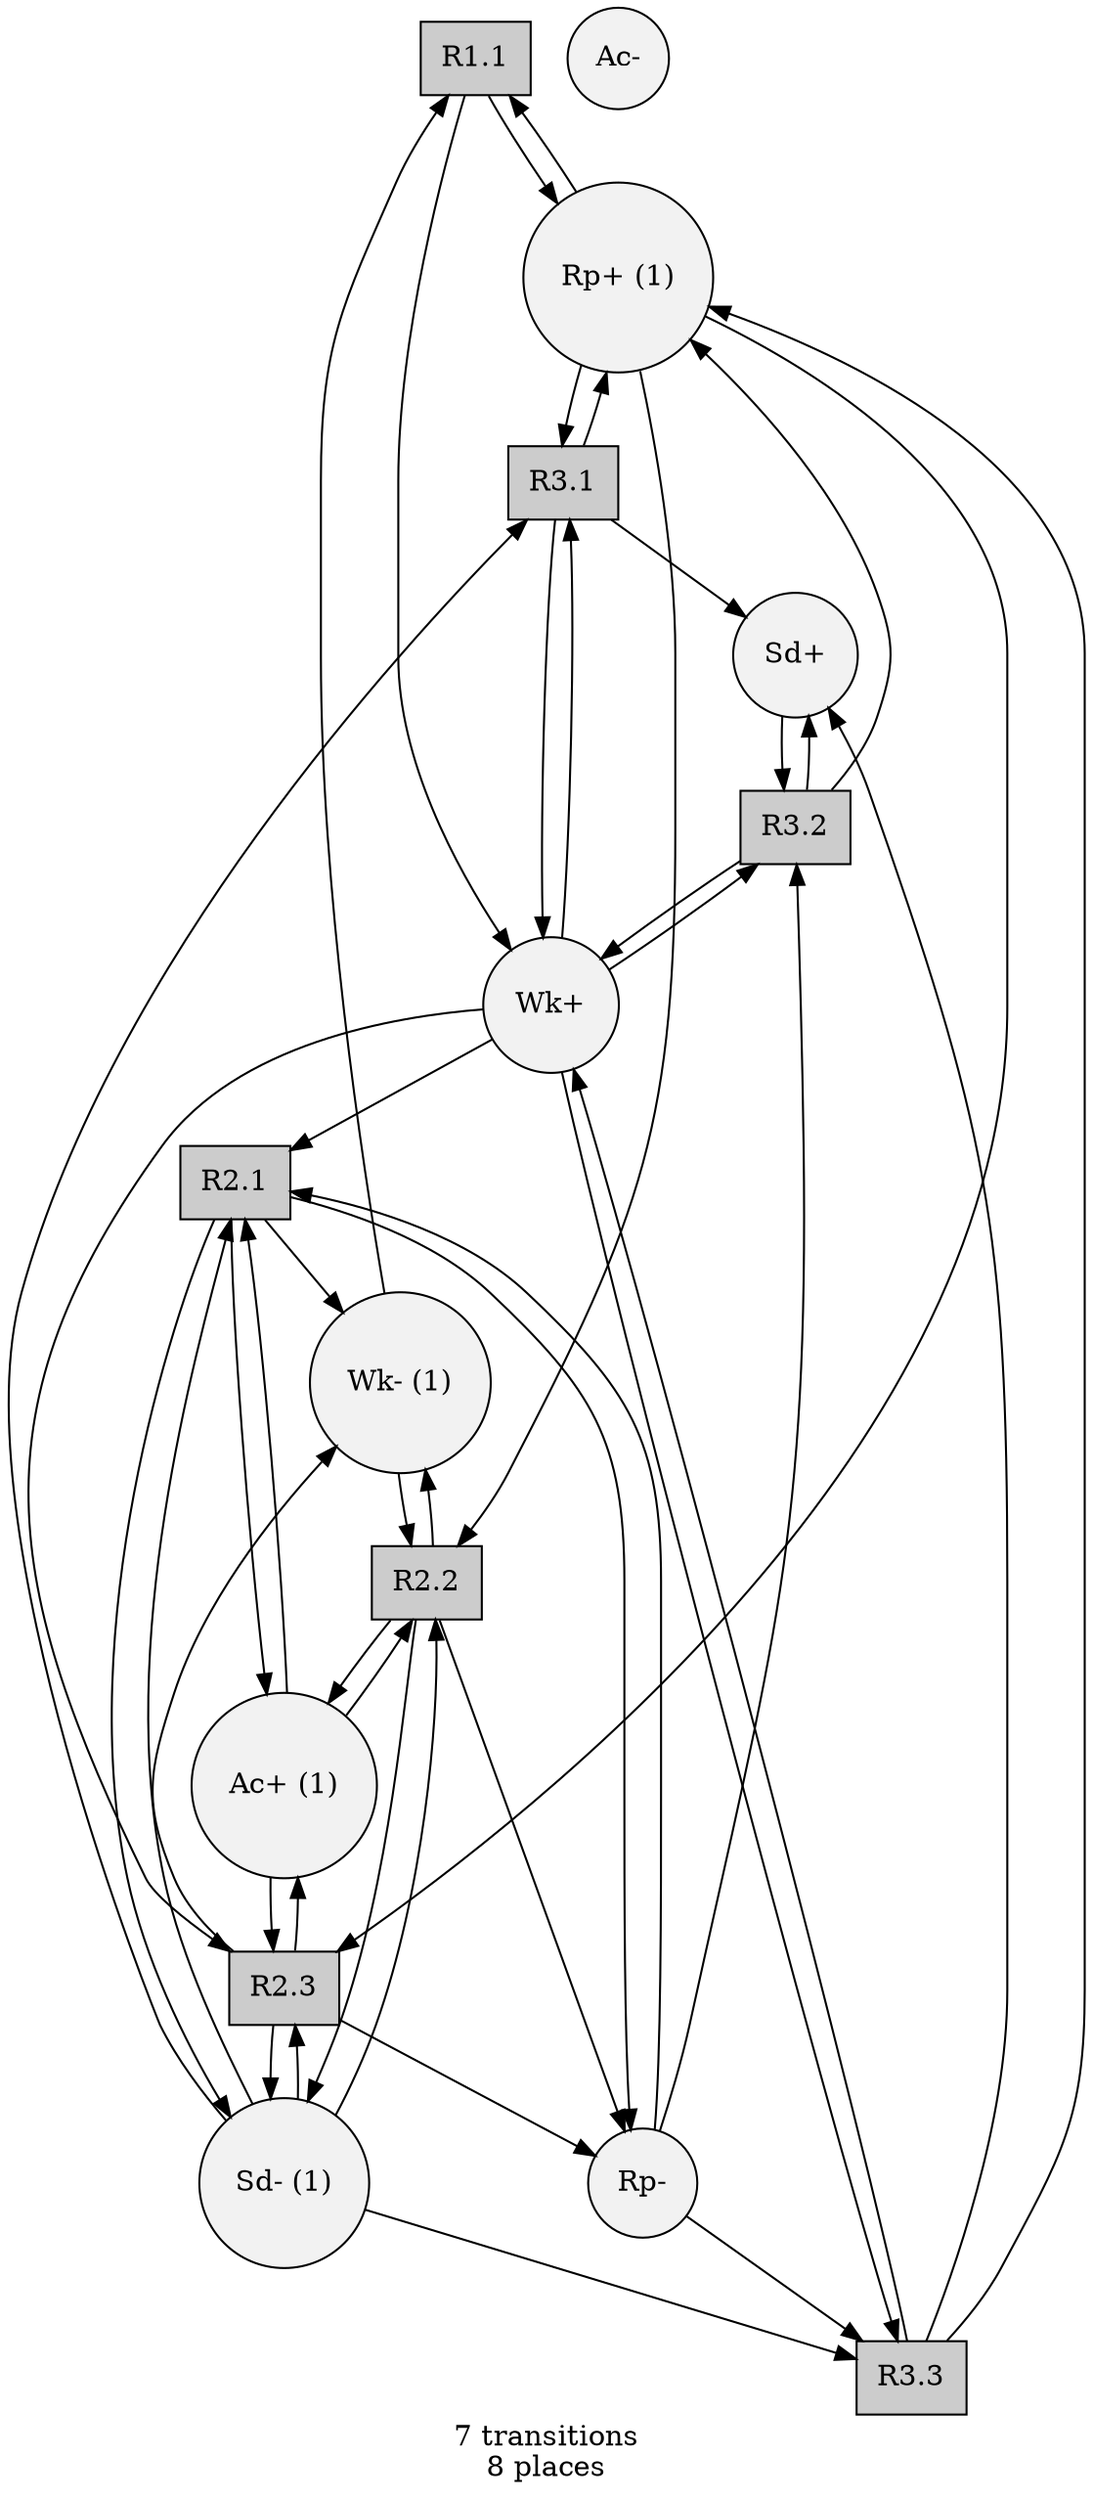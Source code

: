 digraph {
	/* transitions */
	node	[shape=box style=filled fillcolor=gray80];
	t139737586222704 [label="R1.1"];
	t139737586221696 [label="R2.1"];
	t139737586222656 [label="R2.2"];
	t139737586223520 [label="R2.3"];
	t139737967723328 [label="R3.1"];
	t139737967725776 [label="R3.2"];
	t139737967725152 [label="R3.3"];

	/* places, flow and context relations */
	node	[shape=circle fillcolor=gray95];
	p139737577520432 [label="Rp+ (1)"];
	t139737967723328 -> p139737577520432;
	t139737967725776 -> p139737577520432;
	t139737967725152 -> p139737577520432;
	t139737586222704 -> p139737577520432;
	p139737577520432 -> t139737586223520;
	p139737577520432 -> t139737586222656;
	p139737577520432 -> t139737967723328;
	p139737577520432 -> t139737586222704;

	p139737577519424 [label="Rp-"];
	t139737586221696 -> p139737577519424;
	t139737586223520 -> p139737577519424;
	t139737586222656 -> p139737577519424;
	p139737577519424 -> t139737586221696;
	p139737577519424 -> t139737967725776;
	p139737577519424 -> t139737967725152;

	p139737577518992 [label="Wk- (1)"];
	t139737586221696 -> p139737577518992;
	t139737586223520 -> p139737577518992;
	t139737586222656 -> p139737577518992;
	p139737577518992 -> t139737586222656;
	p139737577518992 -> t139737586222704;

	p139737577519232 [label="Wk+"];
	t139737967723328 -> p139737577519232;
	t139737967725776 -> p139737577519232;
	t139737967725152 -> p139737577519232;
	t139737586222704 -> p139737577519232;
	p139737577519232 -> t139737967725152;
	p139737577519232 -> t139737586221696;
	p139737577519232 -> t139737967725776;
	p139737577519232 -> t139737967723328;
	p139737577519232 -> t139737586223520;

	p139737577569440 [label="Sd- (1)"];
	t139737586221696 -> p139737577569440;
	t139737586223520 -> p139737577569440;
	t139737586222656 -> p139737577569440;
	p139737577569440 -> t139737586222656;
	p139737577569440 -> t139737967725152;
	p139737577569440 -> t139737586221696;
	p139737577569440 -> t139737967723328;
	p139737577569440 -> t139737586223520;

	p139737577569632 [label="Sd+"];
	t139737967723328 -> p139737577569632;
	t139737967725776 -> p139737577569632;
	t139737967725152 -> p139737577569632;
	p139737577569632 -> t139737967725776;

	p139737577567904 [label="Ac+ (1)"];
	t139737586221696 -> p139737577567904;
	t139737586223520 -> p139737577567904;
	t139737586222656 -> p139737577567904;
	p139737577567904 -> t139737586221696;
	p139737577567904 -> t139737586223520;
	p139737577567904 -> t139737586222656;

	p139737577567952 [label="Ac-"];

	graph [label="7 transitions\n8 places"];
}

